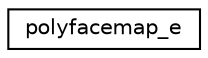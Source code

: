 digraph G
{
  edge [fontname="Helvetica",fontsize="10",labelfontname="Helvetica",labelfontsize="10"];
  node [fontname="Helvetica",fontsize="10",shape=record];
  rankdir=LR;
  Node1 [label="polyfacemap_e",height=0.2,width=0.4,color="black", fillcolor="white", style="filled",URL="$d8/d8b/structpolyfacemap__e.html"];
}
